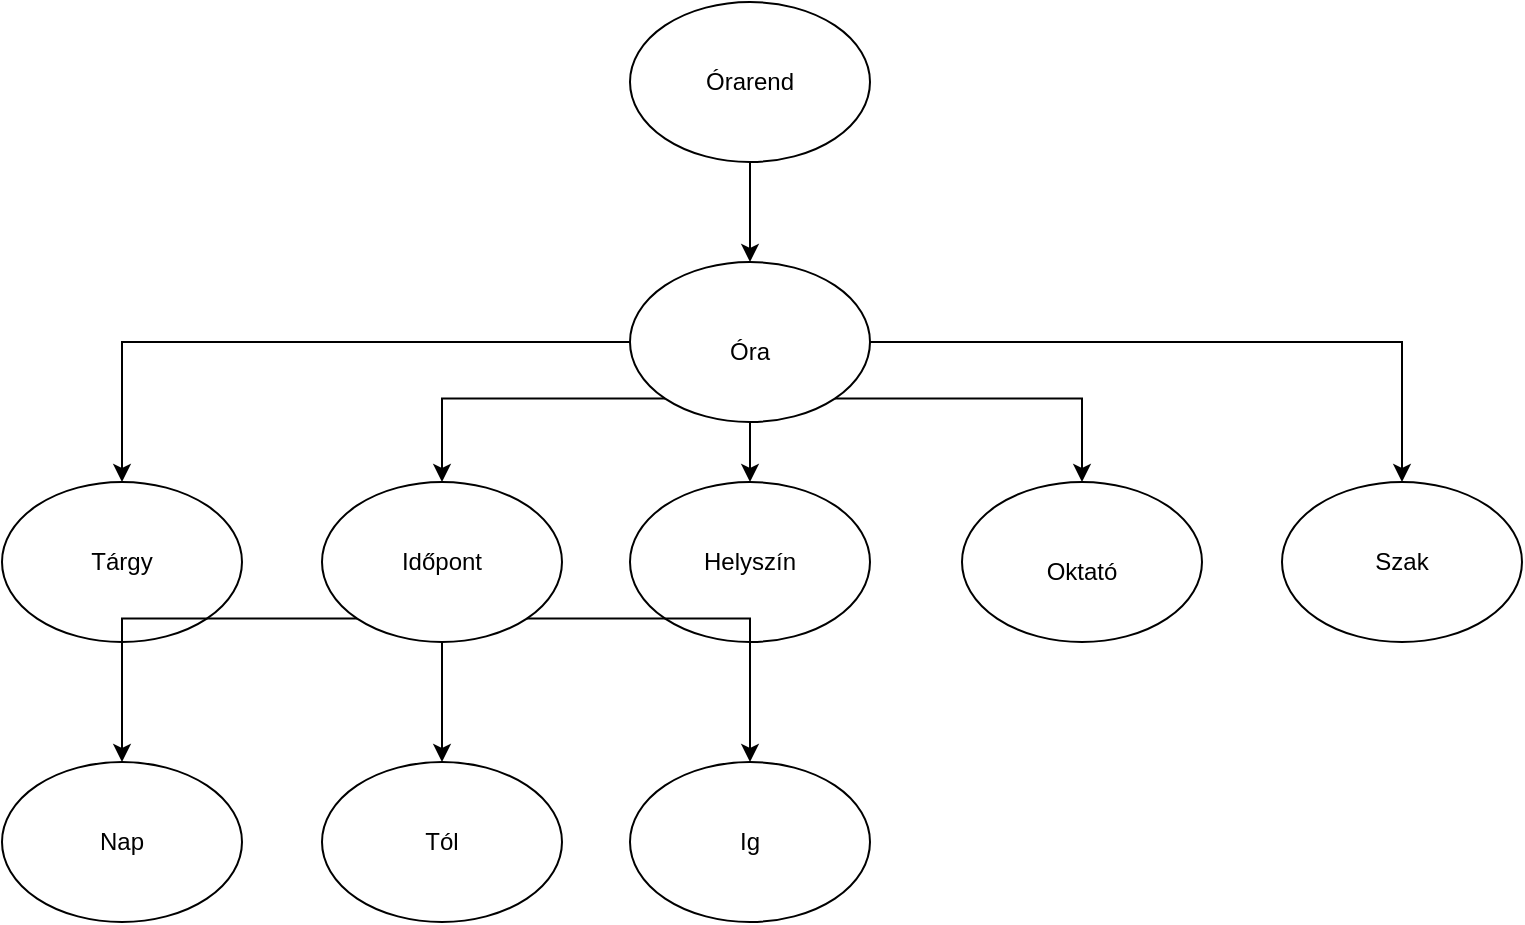 <mxfile version="28.2.3">
  <diagram name="Page-1" id="r8DQAIHhI1lx6lCOljoP">
    <mxGraphModel dx="1426" dy="736" grid="1" gridSize="10" guides="1" tooltips="1" connect="1" arrows="1" fold="1" page="1" pageScale="1" pageWidth="827" pageHeight="1169" math="0" shadow="0">
      <root>
        <mxCell id="0" />
        <mxCell id="1" parent="0" />
        <mxCell id="WjdZLWUs7en2MZOCbaD9-24" style="edgeStyle=orthogonalEdgeStyle;rounded=0;orthogonalLoop=1;jettySize=auto;html=1;exitX=0.5;exitY=1;exitDx=0;exitDy=0;entryX=0.5;entryY=0;entryDx=0;entryDy=0;" edge="1" parent="1" source="WjdZLWUs7en2MZOCbaD9-1" target="WjdZLWUs7en2MZOCbaD9-3">
          <mxGeometry relative="1" as="geometry" />
        </mxCell>
        <mxCell id="WjdZLWUs7en2MZOCbaD9-1" value="" style="ellipse;whiteSpace=wrap;html=1;" vertex="1" parent="1">
          <mxGeometry x="354" y="30" width="120" height="80" as="geometry" />
        </mxCell>
        <mxCell id="WjdZLWUs7en2MZOCbaD9-2" value="Órarend" style="text;html=1;align=center;verticalAlign=middle;whiteSpace=wrap;rounded=0;" vertex="1" parent="1">
          <mxGeometry x="384" y="55" width="60" height="30" as="geometry" />
        </mxCell>
        <mxCell id="WjdZLWUs7en2MZOCbaD9-25" style="edgeStyle=orthogonalEdgeStyle;rounded=0;orthogonalLoop=1;jettySize=auto;html=1;exitX=1;exitY=0.5;exitDx=0;exitDy=0;entryX=0.5;entryY=0;entryDx=0;entryDy=0;" edge="1" parent="1" source="WjdZLWUs7en2MZOCbaD9-3" target="WjdZLWUs7en2MZOCbaD9-9">
          <mxGeometry relative="1" as="geometry" />
        </mxCell>
        <mxCell id="WjdZLWUs7en2MZOCbaD9-26" style="edgeStyle=orthogonalEdgeStyle;rounded=0;orthogonalLoop=1;jettySize=auto;html=1;exitX=1;exitY=1;exitDx=0;exitDy=0;entryX=0.5;entryY=0;entryDx=0;entryDy=0;" edge="1" parent="1" source="WjdZLWUs7en2MZOCbaD9-3" target="WjdZLWUs7en2MZOCbaD9-8">
          <mxGeometry relative="1" as="geometry" />
        </mxCell>
        <mxCell id="WjdZLWUs7en2MZOCbaD9-27" style="edgeStyle=orthogonalEdgeStyle;rounded=0;orthogonalLoop=1;jettySize=auto;html=1;exitX=0.5;exitY=1;exitDx=0;exitDy=0;entryX=0.5;entryY=0;entryDx=0;entryDy=0;" edge="1" parent="1" source="WjdZLWUs7en2MZOCbaD9-3" target="WjdZLWUs7en2MZOCbaD9-7">
          <mxGeometry relative="1" as="geometry" />
        </mxCell>
        <mxCell id="WjdZLWUs7en2MZOCbaD9-28" style="edgeStyle=orthogonalEdgeStyle;rounded=0;orthogonalLoop=1;jettySize=auto;html=1;exitX=0;exitY=1;exitDx=0;exitDy=0;entryX=0.5;entryY=0;entryDx=0;entryDy=0;" edge="1" parent="1" source="WjdZLWUs7en2MZOCbaD9-3" target="WjdZLWUs7en2MZOCbaD9-6">
          <mxGeometry relative="1" as="geometry" />
        </mxCell>
        <mxCell id="WjdZLWUs7en2MZOCbaD9-29" style="edgeStyle=orthogonalEdgeStyle;rounded=0;orthogonalLoop=1;jettySize=auto;html=1;exitX=0;exitY=0.5;exitDx=0;exitDy=0;entryX=0.5;entryY=0;entryDx=0;entryDy=0;" edge="1" parent="1" source="WjdZLWUs7en2MZOCbaD9-3" target="WjdZLWUs7en2MZOCbaD9-5">
          <mxGeometry relative="1" as="geometry" />
        </mxCell>
        <mxCell id="WjdZLWUs7en2MZOCbaD9-3" value="" style="ellipse;whiteSpace=wrap;html=1;" vertex="1" parent="1">
          <mxGeometry x="354" y="160" width="120" height="80" as="geometry" />
        </mxCell>
        <mxCell id="WjdZLWUs7en2MZOCbaD9-4" value="Óra" style="text;html=1;align=center;verticalAlign=middle;whiteSpace=wrap;rounded=0;" vertex="1" parent="1">
          <mxGeometry x="384" y="190" width="60" height="30" as="geometry" />
        </mxCell>
        <mxCell id="WjdZLWUs7en2MZOCbaD9-5" value="" style="ellipse;whiteSpace=wrap;html=1;" vertex="1" parent="1">
          <mxGeometry x="40" y="270" width="120" height="80" as="geometry" />
        </mxCell>
        <mxCell id="WjdZLWUs7en2MZOCbaD9-31" style="edgeStyle=orthogonalEdgeStyle;rounded=0;orthogonalLoop=1;jettySize=auto;html=1;exitX=0;exitY=1;exitDx=0;exitDy=0;entryX=0.5;entryY=0;entryDx=0;entryDy=0;" edge="1" parent="1" source="WjdZLWUs7en2MZOCbaD9-6" target="WjdZLWUs7en2MZOCbaD9-15">
          <mxGeometry relative="1" as="geometry" />
        </mxCell>
        <mxCell id="WjdZLWUs7en2MZOCbaD9-32" style="edgeStyle=orthogonalEdgeStyle;rounded=0;orthogonalLoop=1;jettySize=auto;html=1;exitX=0.5;exitY=1;exitDx=0;exitDy=0;entryX=0.5;entryY=0;entryDx=0;entryDy=0;" edge="1" parent="1" source="WjdZLWUs7en2MZOCbaD9-6" target="WjdZLWUs7en2MZOCbaD9-16">
          <mxGeometry relative="1" as="geometry" />
        </mxCell>
        <mxCell id="WjdZLWUs7en2MZOCbaD9-6" value="" style="ellipse;whiteSpace=wrap;html=1;" vertex="1" parent="1">
          <mxGeometry x="200" y="270" width="120" height="80" as="geometry" />
        </mxCell>
        <mxCell id="WjdZLWUs7en2MZOCbaD9-7" value="" style="ellipse;whiteSpace=wrap;html=1;" vertex="1" parent="1">
          <mxGeometry x="354" y="270" width="120" height="80" as="geometry" />
        </mxCell>
        <mxCell id="WjdZLWUs7en2MZOCbaD9-33" style="edgeStyle=orthogonalEdgeStyle;rounded=0;orthogonalLoop=1;jettySize=auto;html=1;exitX=1;exitY=1;exitDx=0;exitDy=0;entryX=0.5;entryY=0;entryDx=0;entryDy=0;" edge="1" parent="1" source="WjdZLWUs7en2MZOCbaD9-6" target="WjdZLWUs7en2MZOCbaD9-17">
          <mxGeometry relative="1" as="geometry" />
        </mxCell>
        <mxCell id="WjdZLWUs7en2MZOCbaD9-8" value="" style="ellipse;whiteSpace=wrap;html=1;" vertex="1" parent="1">
          <mxGeometry x="520" y="270" width="120" height="80" as="geometry" />
        </mxCell>
        <mxCell id="WjdZLWUs7en2MZOCbaD9-9" value="" style="ellipse;whiteSpace=wrap;html=1;" vertex="1" parent="1">
          <mxGeometry x="680" y="270" width="120" height="80" as="geometry" />
        </mxCell>
        <mxCell id="WjdZLWUs7en2MZOCbaD9-10" value="Tárgy" style="text;html=1;align=center;verticalAlign=middle;whiteSpace=wrap;rounded=0;" vertex="1" parent="1">
          <mxGeometry x="70" y="295" width="60" height="30" as="geometry" />
        </mxCell>
        <mxCell id="WjdZLWUs7en2MZOCbaD9-11" value="Időpont" style="text;html=1;align=center;verticalAlign=middle;whiteSpace=wrap;rounded=0;" vertex="1" parent="1">
          <mxGeometry x="230" y="295" width="60" height="30" as="geometry" />
        </mxCell>
        <mxCell id="WjdZLWUs7en2MZOCbaD9-12" value="Helyszín" style="text;html=1;align=center;verticalAlign=middle;whiteSpace=wrap;rounded=0;" vertex="1" parent="1">
          <mxGeometry x="384" y="295" width="60" height="30" as="geometry" />
        </mxCell>
        <mxCell id="WjdZLWUs7en2MZOCbaD9-13" value="Oktató" style="text;html=1;align=center;verticalAlign=middle;whiteSpace=wrap;rounded=0;" vertex="1" parent="1">
          <mxGeometry x="550" y="300" width="60" height="30" as="geometry" />
        </mxCell>
        <mxCell id="WjdZLWUs7en2MZOCbaD9-14" value="Szak" style="text;html=1;align=center;verticalAlign=middle;whiteSpace=wrap;rounded=0;" vertex="1" parent="1">
          <mxGeometry x="710" y="295" width="60" height="30" as="geometry" />
        </mxCell>
        <mxCell id="WjdZLWUs7en2MZOCbaD9-15" value="" style="ellipse;whiteSpace=wrap;html=1;" vertex="1" parent="1">
          <mxGeometry x="40" y="410" width="120" height="80" as="geometry" />
        </mxCell>
        <mxCell id="WjdZLWUs7en2MZOCbaD9-16" value="" style="ellipse;whiteSpace=wrap;html=1;" vertex="1" parent="1">
          <mxGeometry x="200" y="410" width="120" height="80" as="geometry" />
        </mxCell>
        <mxCell id="WjdZLWUs7en2MZOCbaD9-17" value="" style="ellipse;whiteSpace=wrap;html=1;" vertex="1" parent="1">
          <mxGeometry x="354" y="410" width="120" height="80" as="geometry" />
        </mxCell>
        <mxCell id="WjdZLWUs7en2MZOCbaD9-18" value="Nap" style="text;html=1;align=center;verticalAlign=middle;whiteSpace=wrap;rounded=0;" vertex="1" parent="1">
          <mxGeometry x="70" y="435" width="60" height="30" as="geometry" />
        </mxCell>
        <mxCell id="WjdZLWUs7en2MZOCbaD9-19" value="Tól" style="text;html=1;align=center;verticalAlign=middle;whiteSpace=wrap;rounded=0;" vertex="1" parent="1">
          <mxGeometry x="230" y="435" width="60" height="30" as="geometry" />
        </mxCell>
        <mxCell id="WjdZLWUs7en2MZOCbaD9-20" value="Ig" style="text;html=1;align=center;verticalAlign=middle;whiteSpace=wrap;rounded=0;" vertex="1" parent="1">
          <mxGeometry x="384" y="435" width="60" height="30" as="geometry" />
        </mxCell>
      </root>
    </mxGraphModel>
  </diagram>
</mxfile>
